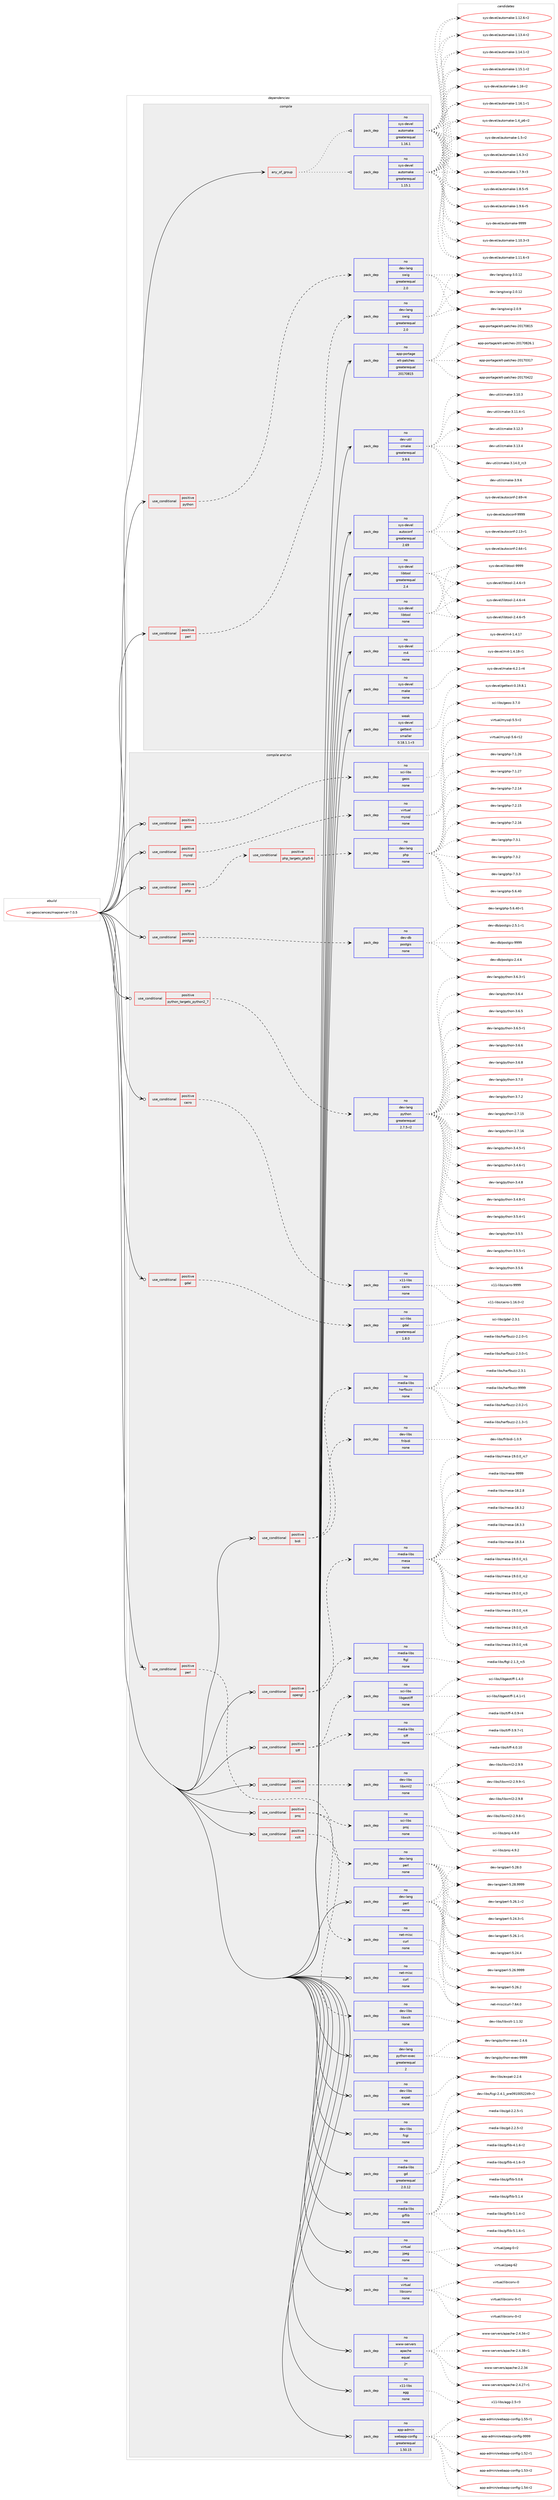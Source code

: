 digraph prolog {

# *************
# Graph options
# *************

newrank=true;
concentrate=true;
compound=true;
graph [rankdir=LR,fontname=Helvetica,fontsize=10,ranksep=1.5];#, ranksep=2.5, nodesep=0.2];
edge  [arrowhead=vee];
node  [fontname=Helvetica,fontsize=10];

# **********
# The ebuild
# **********

subgraph cluster_leftcol {
color=gray;
rank=same;
label=<<i>ebuild</i>>;
id [label="sci-geosciences/mapserver-7.0.5", color=red, width=4, href="../sci-geosciences/mapserver-7.0.5.svg"];
}

# ****************
# The dependencies
# ****************

subgraph cluster_midcol {
color=gray;
label=<<i>dependencies</i>>;
subgraph cluster_compile {
fillcolor="#eeeeee";
style=filled;
label=<<i>compile</i>>;
subgraph any26854 {
dependency1691036 [label=<<TABLE BORDER="0" CELLBORDER="1" CELLSPACING="0" CELLPADDING="4"><TR><TD CELLPADDING="10">any_of_group</TD></TR></TABLE>>, shape=none, color=red];subgraph pack1210492 {
dependency1691037 [label=<<TABLE BORDER="0" CELLBORDER="1" CELLSPACING="0" CELLPADDING="4" WIDTH="220"><TR><TD ROWSPAN="6" CELLPADDING="30">pack_dep</TD></TR><TR><TD WIDTH="110">no</TD></TR><TR><TD>sys-devel</TD></TR><TR><TD>automake</TD></TR><TR><TD>greaterequal</TD></TR><TR><TD>1.16.1</TD></TR></TABLE>>, shape=none, color=blue];
}
dependency1691036:e -> dependency1691037:w [weight=20,style="dotted",arrowhead="oinv"];
subgraph pack1210493 {
dependency1691038 [label=<<TABLE BORDER="0" CELLBORDER="1" CELLSPACING="0" CELLPADDING="4" WIDTH="220"><TR><TD ROWSPAN="6" CELLPADDING="30">pack_dep</TD></TR><TR><TD WIDTH="110">no</TD></TR><TR><TD>sys-devel</TD></TR><TR><TD>automake</TD></TR><TR><TD>greaterequal</TD></TR><TR><TD>1.15.1</TD></TR></TABLE>>, shape=none, color=blue];
}
dependency1691036:e -> dependency1691038:w [weight=20,style="dotted",arrowhead="oinv"];
}
id:e -> dependency1691036:w [weight=20,style="solid",arrowhead="vee"];
subgraph cond452838 {
dependency1691039 [label=<<TABLE BORDER="0" CELLBORDER="1" CELLSPACING="0" CELLPADDING="4"><TR><TD ROWSPAN="3" CELLPADDING="10">use_conditional</TD></TR><TR><TD>positive</TD></TR><TR><TD>perl</TD></TR></TABLE>>, shape=none, color=red];
subgraph pack1210494 {
dependency1691040 [label=<<TABLE BORDER="0" CELLBORDER="1" CELLSPACING="0" CELLPADDING="4" WIDTH="220"><TR><TD ROWSPAN="6" CELLPADDING="30">pack_dep</TD></TR><TR><TD WIDTH="110">no</TD></TR><TR><TD>dev-lang</TD></TR><TR><TD>swig</TD></TR><TR><TD>greaterequal</TD></TR><TR><TD>2.0</TD></TR></TABLE>>, shape=none, color=blue];
}
dependency1691039:e -> dependency1691040:w [weight=20,style="dashed",arrowhead="vee"];
}
id:e -> dependency1691039:w [weight=20,style="solid",arrowhead="vee"];
subgraph cond452839 {
dependency1691041 [label=<<TABLE BORDER="0" CELLBORDER="1" CELLSPACING="0" CELLPADDING="4"><TR><TD ROWSPAN="3" CELLPADDING="10">use_conditional</TD></TR><TR><TD>positive</TD></TR><TR><TD>python</TD></TR></TABLE>>, shape=none, color=red];
subgraph pack1210495 {
dependency1691042 [label=<<TABLE BORDER="0" CELLBORDER="1" CELLSPACING="0" CELLPADDING="4" WIDTH="220"><TR><TD ROWSPAN="6" CELLPADDING="30">pack_dep</TD></TR><TR><TD WIDTH="110">no</TD></TR><TR><TD>dev-lang</TD></TR><TR><TD>swig</TD></TR><TR><TD>greaterequal</TD></TR><TR><TD>2.0</TD></TR></TABLE>>, shape=none, color=blue];
}
dependency1691041:e -> dependency1691042:w [weight=20,style="dashed",arrowhead="vee"];
}
id:e -> dependency1691041:w [weight=20,style="solid",arrowhead="vee"];
subgraph pack1210496 {
dependency1691043 [label=<<TABLE BORDER="0" CELLBORDER="1" CELLSPACING="0" CELLPADDING="4" WIDTH="220"><TR><TD ROWSPAN="6" CELLPADDING="30">pack_dep</TD></TR><TR><TD WIDTH="110">no</TD></TR><TR><TD>app-portage</TD></TR><TR><TD>elt-patches</TD></TR><TR><TD>greaterequal</TD></TR><TR><TD>20170815</TD></TR></TABLE>>, shape=none, color=blue];
}
id:e -> dependency1691043:w [weight=20,style="solid",arrowhead="vee"];
subgraph pack1210497 {
dependency1691044 [label=<<TABLE BORDER="0" CELLBORDER="1" CELLSPACING="0" CELLPADDING="4" WIDTH="220"><TR><TD ROWSPAN="6" CELLPADDING="30">pack_dep</TD></TR><TR><TD WIDTH="110">no</TD></TR><TR><TD>dev-util</TD></TR><TR><TD>cmake</TD></TR><TR><TD>greaterequal</TD></TR><TR><TD>3.9.6</TD></TR></TABLE>>, shape=none, color=blue];
}
id:e -> dependency1691044:w [weight=20,style="solid",arrowhead="vee"];
subgraph pack1210498 {
dependency1691045 [label=<<TABLE BORDER="0" CELLBORDER="1" CELLSPACING="0" CELLPADDING="4" WIDTH="220"><TR><TD ROWSPAN="6" CELLPADDING="30">pack_dep</TD></TR><TR><TD WIDTH="110">no</TD></TR><TR><TD>sys-devel</TD></TR><TR><TD>autoconf</TD></TR><TR><TD>greaterequal</TD></TR><TR><TD>2.69</TD></TR></TABLE>>, shape=none, color=blue];
}
id:e -> dependency1691045:w [weight=20,style="solid",arrowhead="vee"];
subgraph pack1210499 {
dependency1691046 [label=<<TABLE BORDER="0" CELLBORDER="1" CELLSPACING="0" CELLPADDING="4" WIDTH="220"><TR><TD ROWSPAN="6" CELLPADDING="30">pack_dep</TD></TR><TR><TD WIDTH="110">no</TD></TR><TR><TD>sys-devel</TD></TR><TR><TD>libtool</TD></TR><TR><TD>greaterequal</TD></TR><TR><TD>2.4</TD></TR></TABLE>>, shape=none, color=blue];
}
id:e -> dependency1691046:w [weight=20,style="solid",arrowhead="vee"];
subgraph pack1210500 {
dependency1691047 [label=<<TABLE BORDER="0" CELLBORDER="1" CELLSPACING="0" CELLPADDING="4" WIDTH="220"><TR><TD ROWSPAN="6" CELLPADDING="30">pack_dep</TD></TR><TR><TD WIDTH="110">no</TD></TR><TR><TD>sys-devel</TD></TR><TR><TD>libtool</TD></TR><TR><TD>none</TD></TR><TR><TD></TD></TR></TABLE>>, shape=none, color=blue];
}
id:e -> dependency1691047:w [weight=20,style="solid",arrowhead="vee"];
subgraph pack1210501 {
dependency1691048 [label=<<TABLE BORDER="0" CELLBORDER="1" CELLSPACING="0" CELLPADDING="4" WIDTH="220"><TR><TD ROWSPAN="6" CELLPADDING="30">pack_dep</TD></TR><TR><TD WIDTH="110">no</TD></TR><TR><TD>sys-devel</TD></TR><TR><TD>m4</TD></TR><TR><TD>none</TD></TR><TR><TD></TD></TR></TABLE>>, shape=none, color=blue];
}
id:e -> dependency1691048:w [weight=20,style="solid",arrowhead="vee"];
subgraph pack1210502 {
dependency1691049 [label=<<TABLE BORDER="0" CELLBORDER="1" CELLSPACING="0" CELLPADDING="4" WIDTH="220"><TR><TD ROWSPAN="6" CELLPADDING="30">pack_dep</TD></TR><TR><TD WIDTH="110">no</TD></TR><TR><TD>sys-devel</TD></TR><TR><TD>make</TD></TR><TR><TD>none</TD></TR><TR><TD></TD></TR></TABLE>>, shape=none, color=blue];
}
id:e -> dependency1691049:w [weight=20,style="solid",arrowhead="vee"];
subgraph pack1210503 {
dependency1691050 [label=<<TABLE BORDER="0" CELLBORDER="1" CELLSPACING="0" CELLPADDING="4" WIDTH="220"><TR><TD ROWSPAN="6" CELLPADDING="30">pack_dep</TD></TR><TR><TD WIDTH="110">weak</TD></TR><TR><TD>sys-devel</TD></TR><TR><TD>gettext</TD></TR><TR><TD>smaller</TD></TR><TR><TD>0.18.1.1-r3</TD></TR></TABLE>>, shape=none, color=blue];
}
id:e -> dependency1691050:w [weight=20,style="solid",arrowhead="vee"];
}
subgraph cluster_compileandrun {
fillcolor="#eeeeee";
style=filled;
label=<<i>compile and run</i>>;
subgraph cond452840 {
dependency1691051 [label=<<TABLE BORDER="0" CELLBORDER="1" CELLSPACING="0" CELLPADDING="4"><TR><TD ROWSPAN="3" CELLPADDING="10">use_conditional</TD></TR><TR><TD>positive</TD></TR><TR><TD>bidi</TD></TR></TABLE>>, shape=none, color=red];
subgraph pack1210504 {
dependency1691052 [label=<<TABLE BORDER="0" CELLBORDER="1" CELLSPACING="0" CELLPADDING="4" WIDTH="220"><TR><TD ROWSPAN="6" CELLPADDING="30">pack_dep</TD></TR><TR><TD WIDTH="110">no</TD></TR><TR><TD>dev-libs</TD></TR><TR><TD>fribidi</TD></TR><TR><TD>none</TD></TR><TR><TD></TD></TR></TABLE>>, shape=none, color=blue];
}
dependency1691051:e -> dependency1691052:w [weight=20,style="dashed",arrowhead="vee"];
subgraph pack1210505 {
dependency1691053 [label=<<TABLE BORDER="0" CELLBORDER="1" CELLSPACING="0" CELLPADDING="4" WIDTH="220"><TR><TD ROWSPAN="6" CELLPADDING="30">pack_dep</TD></TR><TR><TD WIDTH="110">no</TD></TR><TR><TD>media-libs</TD></TR><TR><TD>harfbuzz</TD></TR><TR><TD>none</TD></TR><TR><TD></TD></TR></TABLE>>, shape=none, color=blue];
}
dependency1691051:e -> dependency1691053:w [weight=20,style="dashed",arrowhead="vee"];
}
id:e -> dependency1691051:w [weight=20,style="solid",arrowhead="odotvee"];
subgraph cond452841 {
dependency1691054 [label=<<TABLE BORDER="0" CELLBORDER="1" CELLSPACING="0" CELLPADDING="4"><TR><TD ROWSPAN="3" CELLPADDING="10">use_conditional</TD></TR><TR><TD>positive</TD></TR><TR><TD>cairo</TD></TR></TABLE>>, shape=none, color=red];
subgraph pack1210506 {
dependency1691055 [label=<<TABLE BORDER="0" CELLBORDER="1" CELLSPACING="0" CELLPADDING="4" WIDTH="220"><TR><TD ROWSPAN="6" CELLPADDING="30">pack_dep</TD></TR><TR><TD WIDTH="110">no</TD></TR><TR><TD>x11-libs</TD></TR><TR><TD>cairo</TD></TR><TR><TD>none</TD></TR><TR><TD></TD></TR></TABLE>>, shape=none, color=blue];
}
dependency1691054:e -> dependency1691055:w [weight=20,style="dashed",arrowhead="vee"];
}
id:e -> dependency1691054:w [weight=20,style="solid",arrowhead="odotvee"];
subgraph cond452842 {
dependency1691056 [label=<<TABLE BORDER="0" CELLBORDER="1" CELLSPACING="0" CELLPADDING="4"><TR><TD ROWSPAN="3" CELLPADDING="10">use_conditional</TD></TR><TR><TD>positive</TD></TR><TR><TD>gdal</TD></TR></TABLE>>, shape=none, color=red];
subgraph pack1210507 {
dependency1691057 [label=<<TABLE BORDER="0" CELLBORDER="1" CELLSPACING="0" CELLPADDING="4" WIDTH="220"><TR><TD ROWSPAN="6" CELLPADDING="30">pack_dep</TD></TR><TR><TD WIDTH="110">no</TD></TR><TR><TD>sci-libs</TD></TR><TR><TD>gdal</TD></TR><TR><TD>greaterequal</TD></TR><TR><TD>1.8.0</TD></TR></TABLE>>, shape=none, color=blue];
}
dependency1691056:e -> dependency1691057:w [weight=20,style="dashed",arrowhead="vee"];
}
id:e -> dependency1691056:w [weight=20,style="solid",arrowhead="odotvee"];
subgraph cond452843 {
dependency1691058 [label=<<TABLE BORDER="0" CELLBORDER="1" CELLSPACING="0" CELLPADDING="4"><TR><TD ROWSPAN="3" CELLPADDING="10">use_conditional</TD></TR><TR><TD>positive</TD></TR><TR><TD>geos</TD></TR></TABLE>>, shape=none, color=red];
subgraph pack1210508 {
dependency1691059 [label=<<TABLE BORDER="0" CELLBORDER="1" CELLSPACING="0" CELLPADDING="4" WIDTH="220"><TR><TD ROWSPAN="6" CELLPADDING="30">pack_dep</TD></TR><TR><TD WIDTH="110">no</TD></TR><TR><TD>sci-libs</TD></TR><TR><TD>geos</TD></TR><TR><TD>none</TD></TR><TR><TD></TD></TR></TABLE>>, shape=none, color=blue];
}
dependency1691058:e -> dependency1691059:w [weight=20,style="dashed",arrowhead="vee"];
}
id:e -> dependency1691058:w [weight=20,style="solid",arrowhead="odotvee"];
subgraph cond452844 {
dependency1691060 [label=<<TABLE BORDER="0" CELLBORDER="1" CELLSPACING="0" CELLPADDING="4"><TR><TD ROWSPAN="3" CELLPADDING="10">use_conditional</TD></TR><TR><TD>positive</TD></TR><TR><TD>mysql</TD></TR></TABLE>>, shape=none, color=red];
subgraph pack1210509 {
dependency1691061 [label=<<TABLE BORDER="0" CELLBORDER="1" CELLSPACING="0" CELLPADDING="4" WIDTH="220"><TR><TD ROWSPAN="6" CELLPADDING="30">pack_dep</TD></TR><TR><TD WIDTH="110">no</TD></TR><TR><TD>virtual</TD></TR><TR><TD>mysql</TD></TR><TR><TD>none</TD></TR><TR><TD></TD></TR></TABLE>>, shape=none, color=blue];
}
dependency1691060:e -> dependency1691061:w [weight=20,style="dashed",arrowhead="vee"];
}
id:e -> dependency1691060:w [weight=20,style="solid",arrowhead="odotvee"];
subgraph cond452845 {
dependency1691062 [label=<<TABLE BORDER="0" CELLBORDER="1" CELLSPACING="0" CELLPADDING="4"><TR><TD ROWSPAN="3" CELLPADDING="10">use_conditional</TD></TR><TR><TD>positive</TD></TR><TR><TD>opengl</TD></TR></TABLE>>, shape=none, color=red];
subgraph pack1210510 {
dependency1691063 [label=<<TABLE BORDER="0" CELLBORDER="1" CELLSPACING="0" CELLPADDING="4" WIDTH="220"><TR><TD ROWSPAN="6" CELLPADDING="30">pack_dep</TD></TR><TR><TD WIDTH="110">no</TD></TR><TR><TD>media-libs</TD></TR><TR><TD>ftgl</TD></TR><TR><TD>none</TD></TR><TR><TD></TD></TR></TABLE>>, shape=none, color=blue];
}
dependency1691062:e -> dependency1691063:w [weight=20,style="dashed",arrowhead="vee"];
subgraph pack1210511 {
dependency1691064 [label=<<TABLE BORDER="0" CELLBORDER="1" CELLSPACING="0" CELLPADDING="4" WIDTH="220"><TR><TD ROWSPAN="6" CELLPADDING="30">pack_dep</TD></TR><TR><TD WIDTH="110">no</TD></TR><TR><TD>media-libs</TD></TR><TR><TD>mesa</TD></TR><TR><TD>none</TD></TR><TR><TD></TD></TR></TABLE>>, shape=none, color=blue];
}
dependency1691062:e -> dependency1691064:w [weight=20,style="dashed",arrowhead="vee"];
}
id:e -> dependency1691062:w [weight=20,style="solid",arrowhead="odotvee"];
subgraph cond452846 {
dependency1691065 [label=<<TABLE BORDER="0" CELLBORDER="1" CELLSPACING="0" CELLPADDING="4"><TR><TD ROWSPAN="3" CELLPADDING="10">use_conditional</TD></TR><TR><TD>positive</TD></TR><TR><TD>perl</TD></TR></TABLE>>, shape=none, color=red];
subgraph pack1210512 {
dependency1691066 [label=<<TABLE BORDER="0" CELLBORDER="1" CELLSPACING="0" CELLPADDING="4" WIDTH="220"><TR><TD ROWSPAN="6" CELLPADDING="30">pack_dep</TD></TR><TR><TD WIDTH="110">no</TD></TR><TR><TD>dev-lang</TD></TR><TR><TD>perl</TD></TR><TR><TD>none</TD></TR><TR><TD></TD></TR></TABLE>>, shape=none, color=blue];
}
dependency1691065:e -> dependency1691066:w [weight=20,style="dashed",arrowhead="vee"];
}
id:e -> dependency1691065:w [weight=20,style="solid",arrowhead="odotvee"];
subgraph cond452847 {
dependency1691067 [label=<<TABLE BORDER="0" CELLBORDER="1" CELLSPACING="0" CELLPADDING="4"><TR><TD ROWSPAN="3" CELLPADDING="10">use_conditional</TD></TR><TR><TD>positive</TD></TR><TR><TD>php</TD></TR></TABLE>>, shape=none, color=red];
subgraph cond452848 {
dependency1691068 [label=<<TABLE BORDER="0" CELLBORDER="1" CELLSPACING="0" CELLPADDING="4"><TR><TD ROWSPAN="3" CELLPADDING="10">use_conditional</TD></TR><TR><TD>positive</TD></TR><TR><TD>php_targets_php5-6</TD></TR></TABLE>>, shape=none, color=red];
subgraph pack1210513 {
dependency1691069 [label=<<TABLE BORDER="0" CELLBORDER="1" CELLSPACING="0" CELLPADDING="4" WIDTH="220"><TR><TD ROWSPAN="6" CELLPADDING="30">pack_dep</TD></TR><TR><TD WIDTH="110">no</TD></TR><TR><TD>dev-lang</TD></TR><TR><TD>php</TD></TR><TR><TD>none</TD></TR><TR><TD></TD></TR></TABLE>>, shape=none, color=blue];
}
dependency1691068:e -> dependency1691069:w [weight=20,style="dashed",arrowhead="vee"];
}
dependency1691067:e -> dependency1691068:w [weight=20,style="dashed",arrowhead="vee"];
}
id:e -> dependency1691067:w [weight=20,style="solid",arrowhead="odotvee"];
subgraph cond452849 {
dependency1691070 [label=<<TABLE BORDER="0" CELLBORDER="1" CELLSPACING="0" CELLPADDING="4"><TR><TD ROWSPAN="3" CELLPADDING="10">use_conditional</TD></TR><TR><TD>positive</TD></TR><TR><TD>postgis</TD></TR></TABLE>>, shape=none, color=red];
subgraph pack1210514 {
dependency1691071 [label=<<TABLE BORDER="0" CELLBORDER="1" CELLSPACING="0" CELLPADDING="4" WIDTH="220"><TR><TD ROWSPAN="6" CELLPADDING="30">pack_dep</TD></TR><TR><TD WIDTH="110">no</TD></TR><TR><TD>dev-db</TD></TR><TR><TD>postgis</TD></TR><TR><TD>none</TD></TR><TR><TD></TD></TR></TABLE>>, shape=none, color=blue];
}
dependency1691070:e -> dependency1691071:w [weight=20,style="dashed",arrowhead="vee"];
}
id:e -> dependency1691070:w [weight=20,style="solid",arrowhead="odotvee"];
subgraph cond452850 {
dependency1691072 [label=<<TABLE BORDER="0" CELLBORDER="1" CELLSPACING="0" CELLPADDING="4"><TR><TD ROWSPAN="3" CELLPADDING="10">use_conditional</TD></TR><TR><TD>positive</TD></TR><TR><TD>proj</TD></TR></TABLE>>, shape=none, color=red];
subgraph pack1210515 {
dependency1691073 [label=<<TABLE BORDER="0" CELLBORDER="1" CELLSPACING="0" CELLPADDING="4" WIDTH="220"><TR><TD ROWSPAN="6" CELLPADDING="30">pack_dep</TD></TR><TR><TD WIDTH="110">no</TD></TR><TR><TD>sci-libs</TD></TR><TR><TD>proj</TD></TR><TR><TD>none</TD></TR><TR><TD></TD></TR></TABLE>>, shape=none, color=blue];
}
dependency1691072:e -> dependency1691073:w [weight=20,style="dashed",arrowhead="vee"];
subgraph pack1210516 {
dependency1691074 [label=<<TABLE BORDER="0" CELLBORDER="1" CELLSPACING="0" CELLPADDING="4" WIDTH="220"><TR><TD ROWSPAN="6" CELLPADDING="30">pack_dep</TD></TR><TR><TD WIDTH="110">no</TD></TR><TR><TD>net-misc</TD></TR><TR><TD>curl</TD></TR><TR><TD>none</TD></TR><TR><TD></TD></TR></TABLE>>, shape=none, color=blue];
}
dependency1691072:e -> dependency1691074:w [weight=20,style="dashed",arrowhead="vee"];
}
id:e -> dependency1691072:w [weight=20,style="solid",arrowhead="odotvee"];
subgraph cond452851 {
dependency1691075 [label=<<TABLE BORDER="0" CELLBORDER="1" CELLSPACING="0" CELLPADDING="4"><TR><TD ROWSPAN="3" CELLPADDING="10">use_conditional</TD></TR><TR><TD>positive</TD></TR><TR><TD>python_targets_python2_7</TD></TR></TABLE>>, shape=none, color=red];
subgraph pack1210517 {
dependency1691076 [label=<<TABLE BORDER="0" CELLBORDER="1" CELLSPACING="0" CELLPADDING="4" WIDTH="220"><TR><TD ROWSPAN="6" CELLPADDING="30">pack_dep</TD></TR><TR><TD WIDTH="110">no</TD></TR><TR><TD>dev-lang</TD></TR><TR><TD>python</TD></TR><TR><TD>greaterequal</TD></TR><TR><TD>2.7.5-r2</TD></TR></TABLE>>, shape=none, color=blue];
}
dependency1691075:e -> dependency1691076:w [weight=20,style="dashed",arrowhead="vee"];
}
id:e -> dependency1691075:w [weight=20,style="solid",arrowhead="odotvee"];
subgraph cond452852 {
dependency1691077 [label=<<TABLE BORDER="0" CELLBORDER="1" CELLSPACING="0" CELLPADDING="4"><TR><TD ROWSPAN="3" CELLPADDING="10">use_conditional</TD></TR><TR><TD>positive</TD></TR><TR><TD>tiff</TD></TR></TABLE>>, shape=none, color=red];
subgraph pack1210518 {
dependency1691078 [label=<<TABLE BORDER="0" CELLBORDER="1" CELLSPACING="0" CELLPADDING="4" WIDTH="220"><TR><TD ROWSPAN="6" CELLPADDING="30">pack_dep</TD></TR><TR><TD WIDTH="110">no</TD></TR><TR><TD>media-libs</TD></TR><TR><TD>tiff</TD></TR><TR><TD>none</TD></TR><TR><TD></TD></TR></TABLE>>, shape=none, color=blue];
}
dependency1691077:e -> dependency1691078:w [weight=20,style="dashed",arrowhead="vee"];
subgraph pack1210519 {
dependency1691079 [label=<<TABLE BORDER="0" CELLBORDER="1" CELLSPACING="0" CELLPADDING="4" WIDTH="220"><TR><TD ROWSPAN="6" CELLPADDING="30">pack_dep</TD></TR><TR><TD WIDTH="110">no</TD></TR><TR><TD>sci-libs</TD></TR><TR><TD>libgeotiff</TD></TR><TR><TD>none</TD></TR><TR><TD></TD></TR></TABLE>>, shape=none, color=blue];
}
dependency1691077:e -> dependency1691079:w [weight=20,style="dashed",arrowhead="vee"];
}
id:e -> dependency1691077:w [weight=20,style="solid",arrowhead="odotvee"];
subgraph cond452853 {
dependency1691080 [label=<<TABLE BORDER="0" CELLBORDER="1" CELLSPACING="0" CELLPADDING="4"><TR><TD ROWSPAN="3" CELLPADDING="10">use_conditional</TD></TR><TR><TD>positive</TD></TR><TR><TD>xml</TD></TR></TABLE>>, shape=none, color=red];
subgraph pack1210520 {
dependency1691081 [label=<<TABLE BORDER="0" CELLBORDER="1" CELLSPACING="0" CELLPADDING="4" WIDTH="220"><TR><TD ROWSPAN="6" CELLPADDING="30">pack_dep</TD></TR><TR><TD WIDTH="110">no</TD></TR><TR><TD>dev-libs</TD></TR><TR><TD>libxml2</TD></TR><TR><TD>none</TD></TR><TR><TD></TD></TR></TABLE>>, shape=none, color=blue];
}
dependency1691080:e -> dependency1691081:w [weight=20,style="dashed",arrowhead="vee"];
}
id:e -> dependency1691080:w [weight=20,style="solid",arrowhead="odotvee"];
subgraph cond452854 {
dependency1691082 [label=<<TABLE BORDER="0" CELLBORDER="1" CELLSPACING="0" CELLPADDING="4"><TR><TD ROWSPAN="3" CELLPADDING="10">use_conditional</TD></TR><TR><TD>positive</TD></TR><TR><TD>xslt</TD></TR></TABLE>>, shape=none, color=red];
subgraph pack1210521 {
dependency1691083 [label=<<TABLE BORDER="0" CELLBORDER="1" CELLSPACING="0" CELLPADDING="4" WIDTH="220"><TR><TD ROWSPAN="6" CELLPADDING="30">pack_dep</TD></TR><TR><TD WIDTH="110">no</TD></TR><TR><TD>dev-libs</TD></TR><TR><TD>libxslt</TD></TR><TR><TD>none</TD></TR><TR><TD></TD></TR></TABLE>>, shape=none, color=blue];
}
dependency1691082:e -> dependency1691083:w [weight=20,style="dashed",arrowhead="vee"];
}
id:e -> dependency1691082:w [weight=20,style="solid",arrowhead="odotvee"];
subgraph pack1210522 {
dependency1691084 [label=<<TABLE BORDER="0" CELLBORDER="1" CELLSPACING="0" CELLPADDING="4" WIDTH="220"><TR><TD ROWSPAN="6" CELLPADDING="30">pack_dep</TD></TR><TR><TD WIDTH="110">no</TD></TR><TR><TD>app-admin</TD></TR><TR><TD>webapp-config</TD></TR><TR><TD>greaterequal</TD></TR><TR><TD>1.50.15</TD></TR></TABLE>>, shape=none, color=blue];
}
id:e -> dependency1691084:w [weight=20,style="solid",arrowhead="odotvee"];
subgraph pack1210523 {
dependency1691085 [label=<<TABLE BORDER="0" CELLBORDER="1" CELLSPACING="0" CELLPADDING="4" WIDTH="220"><TR><TD ROWSPAN="6" CELLPADDING="30">pack_dep</TD></TR><TR><TD WIDTH="110">no</TD></TR><TR><TD>dev-lang</TD></TR><TR><TD>perl</TD></TR><TR><TD>none</TD></TR><TR><TD></TD></TR></TABLE>>, shape=none, color=blue];
}
id:e -> dependency1691085:w [weight=20,style="solid",arrowhead="odotvee"];
subgraph pack1210524 {
dependency1691086 [label=<<TABLE BORDER="0" CELLBORDER="1" CELLSPACING="0" CELLPADDING="4" WIDTH="220"><TR><TD ROWSPAN="6" CELLPADDING="30">pack_dep</TD></TR><TR><TD WIDTH="110">no</TD></TR><TR><TD>dev-lang</TD></TR><TR><TD>python-exec</TD></TR><TR><TD>greaterequal</TD></TR><TR><TD>2</TD></TR></TABLE>>, shape=none, color=blue];
}
id:e -> dependency1691086:w [weight=20,style="solid",arrowhead="odotvee"];
subgraph pack1210525 {
dependency1691087 [label=<<TABLE BORDER="0" CELLBORDER="1" CELLSPACING="0" CELLPADDING="4" WIDTH="220"><TR><TD ROWSPAN="6" CELLPADDING="30">pack_dep</TD></TR><TR><TD WIDTH="110">no</TD></TR><TR><TD>dev-libs</TD></TR><TR><TD>expat</TD></TR><TR><TD>none</TD></TR><TR><TD></TD></TR></TABLE>>, shape=none, color=blue];
}
id:e -> dependency1691087:w [weight=20,style="solid",arrowhead="odotvee"];
subgraph pack1210526 {
dependency1691088 [label=<<TABLE BORDER="0" CELLBORDER="1" CELLSPACING="0" CELLPADDING="4" WIDTH="220"><TR><TD ROWSPAN="6" CELLPADDING="30">pack_dep</TD></TR><TR><TD WIDTH="110">no</TD></TR><TR><TD>dev-libs</TD></TR><TR><TD>fcgi</TD></TR><TR><TD>none</TD></TR><TR><TD></TD></TR></TABLE>>, shape=none, color=blue];
}
id:e -> dependency1691088:w [weight=20,style="solid",arrowhead="odotvee"];
subgraph pack1210527 {
dependency1691089 [label=<<TABLE BORDER="0" CELLBORDER="1" CELLSPACING="0" CELLPADDING="4" WIDTH="220"><TR><TD ROWSPAN="6" CELLPADDING="30">pack_dep</TD></TR><TR><TD WIDTH="110">no</TD></TR><TR><TD>media-libs</TD></TR><TR><TD>gd</TD></TR><TR><TD>greaterequal</TD></TR><TR><TD>2.0.12</TD></TR></TABLE>>, shape=none, color=blue];
}
id:e -> dependency1691089:w [weight=20,style="solid",arrowhead="odotvee"];
subgraph pack1210528 {
dependency1691090 [label=<<TABLE BORDER="0" CELLBORDER="1" CELLSPACING="0" CELLPADDING="4" WIDTH="220"><TR><TD ROWSPAN="6" CELLPADDING="30">pack_dep</TD></TR><TR><TD WIDTH="110">no</TD></TR><TR><TD>media-libs</TD></TR><TR><TD>giflib</TD></TR><TR><TD>none</TD></TR><TR><TD></TD></TR></TABLE>>, shape=none, color=blue];
}
id:e -> dependency1691090:w [weight=20,style="solid",arrowhead="odotvee"];
subgraph pack1210529 {
dependency1691091 [label=<<TABLE BORDER="0" CELLBORDER="1" CELLSPACING="0" CELLPADDING="4" WIDTH="220"><TR><TD ROWSPAN="6" CELLPADDING="30">pack_dep</TD></TR><TR><TD WIDTH="110">no</TD></TR><TR><TD>net-misc</TD></TR><TR><TD>curl</TD></TR><TR><TD>none</TD></TR><TR><TD></TD></TR></TABLE>>, shape=none, color=blue];
}
id:e -> dependency1691091:w [weight=20,style="solid",arrowhead="odotvee"];
subgraph pack1210530 {
dependency1691092 [label=<<TABLE BORDER="0" CELLBORDER="1" CELLSPACING="0" CELLPADDING="4" WIDTH="220"><TR><TD ROWSPAN="6" CELLPADDING="30">pack_dep</TD></TR><TR><TD WIDTH="110">no</TD></TR><TR><TD>virtual</TD></TR><TR><TD>jpeg</TD></TR><TR><TD>none</TD></TR><TR><TD></TD></TR></TABLE>>, shape=none, color=blue];
}
id:e -> dependency1691092:w [weight=20,style="solid",arrowhead="odotvee"];
subgraph pack1210531 {
dependency1691093 [label=<<TABLE BORDER="0" CELLBORDER="1" CELLSPACING="0" CELLPADDING="4" WIDTH="220"><TR><TD ROWSPAN="6" CELLPADDING="30">pack_dep</TD></TR><TR><TD WIDTH="110">no</TD></TR><TR><TD>virtual</TD></TR><TR><TD>libiconv</TD></TR><TR><TD>none</TD></TR><TR><TD></TD></TR></TABLE>>, shape=none, color=blue];
}
id:e -> dependency1691093:w [weight=20,style="solid",arrowhead="odotvee"];
subgraph pack1210532 {
dependency1691094 [label=<<TABLE BORDER="0" CELLBORDER="1" CELLSPACING="0" CELLPADDING="4" WIDTH="220"><TR><TD ROWSPAN="6" CELLPADDING="30">pack_dep</TD></TR><TR><TD WIDTH="110">no</TD></TR><TR><TD>www-servers</TD></TR><TR><TD>apache</TD></TR><TR><TD>equal</TD></TR><TR><TD>2*</TD></TR></TABLE>>, shape=none, color=blue];
}
id:e -> dependency1691094:w [weight=20,style="solid",arrowhead="odotvee"];
subgraph pack1210533 {
dependency1691095 [label=<<TABLE BORDER="0" CELLBORDER="1" CELLSPACING="0" CELLPADDING="4" WIDTH="220"><TR><TD ROWSPAN="6" CELLPADDING="30">pack_dep</TD></TR><TR><TD WIDTH="110">no</TD></TR><TR><TD>x11-libs</TD></TR><TR><TD>agg</TD></TR><TR><TD>none</TD></TR><TR><TD></TD></TR></TABLE>>, shape=none, color=blue];
}
id:e -> dependency1691095:w [weight=20,style="solid",arrowhead="odotvee"];
}
subgraph cluster_run {
fillcolor="#eeeeee";
style=filled;
label=<<i>run</i>>;
}
}

# **************
# The candidates
# **************

subgraph cluster_choices {
rank=same;
color=gray;
label=<<i>candidates</i>>;

subgraph choice1210492 {
color=black;
nodesep=1;
choice11512111545100101118101108479711711611110997107101454946494846514511451 [label="sys-devel/automake-1.10.3-r3", color=red, width=4,href="../sys-devel/automake-1.10.3-r3.svg"];
choice11512111545100101118101108479711711611110997107101454946494946544511451 [label="sys-devel/automake-1.11.6-r3", color=red, width=4,href="../sys-devel/automake-1.11.6-r3.svg"];
choice11512111545100101118101108479711711611110997107101454946495046544511450 [label="sys-devel/automake-1.12.6-r2", color=red, width=4,href="../sys-devel/automake-1.12.6-r2.svg"];
choice11512111545100101118101108479711711611110997107101454946495146524511450 [label="sys-devel/automake-1.13.4-r2", color=red, width=4,href="../sys-devel/automake-1.13.4-r2.svg"];
choice11512111545100101118101108479711711611110997107101454946495246494511450 [label="sys-devel/automake-1.14.1-r2", color=red, width=4,href="../sys-devel/automake-1.14.1-r2.svg"];
choice11512111545100101118101108479711711611110997107101454946495346494511450 [label="sys-devel/automake-1.15.1-r2", color=red, width=4,href="../sys-devel/automake-1.15.1-r2.svg"];
choice1151211154510010111810110847971171161111099710710145494649544511450 [label="sys-devel/automake-1.16-r2", color=red, width=4,href="../sys-devel/automake-1.16-r2.svg"];
choice11512111545100101118101108479711711611110997107101454946495446494511449 [label="sys-devel/automake-1.16.1-r1", color=red, width=4,href="../sys-devel/automake-1.16.1-r1.svg"];
choice115121115451001011181011084797117116111109971071014549465295112544511450 [label="sys-devel/automake-1.4_p6-r2", color=red, width=4,href="../sys-devel/automake-1.4_p6-r2.svg"];
choice11512111545100101118101108479711711611110997107101454946534511450 [label="sys-devel/automake-1.5-r2", color=red, width=4,href="../sys-devel/automake-1.5-r2.svg"];
choice115121115451001011181011084797117116111109971071014549465446514511450 [label="sys-devel/automake-1.6.3-r2", color=red, width=4,href="../sys-devel/automake-1.6.3-r2.svg"];
choice115121115451001011181011084797117116111109971071014549465546574511451 [label="sys-devel/automake-1.7.9-r3", color=red, width=4,href="../sys-devel/automake-1.7.9-r3.svg"];
choice115121115451001011181011084797117116111109971071014549465646534511453 [label="sys-devel/automake-1.8.5-r5", color=red, width=4,href="../sys-devel/automake-1.8.5-r5.svg"];
choice115121115451001011181011084797117116111109971071014549465746544511453 [label="sys-devel/automake-1.9.6-r5", color=red, width=4,href="../sys-devel/automake-1.9.6-r5.svg"];
choice115121115451001011181011084797117116111109971071014557575757 [label="sys-devel/automake-9999", color=red, width=4,href="../sys-devel/automake-9999.svg"];
dependency1691037:e -> choice11512111545100101118101108479711711611110997107101454946494846514511451:w [style=dotted,weight="100"];
dependency1691037:e -> choice11512111545100101118101108479711711611110997107101454946494946544511451:w [style=dotted,weight="100"];
dependency1691037:e -> choice11512111545100101118101108479711711611110997107101454946495046544511450:w [style=dotted,weight="100"];
dependency1691037:e -> choice11512111545100101118101108479711711611110997107101454946495146524511450:w [style=dotted,weight="100"];
dependency1691037:e -> choice11512111545100101118101108479711711611110997107101454946495246494511450:w [style=dotted,weight="100"];
dependency1691037:e -> choice11512111545100101118101108479711711611110997107101454946495346494511450:w [style=dotted,weight="100"];
dependency1691037:e -> choice1151211154510010111810110847971171161111099710710145494649544511450:w [style=dotted,weight="100"];
dependency1691037:e -> choice11512111545100101118101108479711711611110997107101454946495446494511449:w [style=dotted,weight="100"];
dependency1691037:e -> choice115121115451001011181011084797117116111109971071014549465295112544511450:w [style=dotted,weight="100"];
dependency1691037:e -> choice11512111545100101118101108479711711611110997107101454946534511450:w [style=dotted,weight="100"];
dependency1691037:e -> choice115121115451001011181011084797117116111109971071014549465446514511450:w [style=dotted,weight="100"];
dependency1691037:e -> choice115121115451001011181011084797117116111109971071014549465546574511451:w [style=dotted,weight="100"];
dependency1691037:e -> choice115121115451001011181011084797117116111109971071014549465646534511453:w [style=dotted,weight="100"];
dependency1691037:e -> choice115121115451001011181011084797117116111109971071014549465746544511453:w [style=dotted,weight="100"];
dependency1691037:e -> choice115121115451001011181011084797117116111109971071014557575757:w [style=dotted,weight="100"];
}
subgraph choice1210493 {
color=black;
nodesep=1;
choice11512111545100101118101108479711711611110997107101454946494846514511451 [label="sys-devel/automake-1.10.3-r3", color=red, width=4,href="../sys-devel/automake-1.10.3-r3.svg"];
choice11512111545100101118101108479711711611110997107101454946494946544511451 [label="sys-devel/automake-1.11.6-r3", color=red, width=4,href="../sys-devel/automake-1.11.6-r3.svg"];
choice11512111545100101118101108479711711611110997107101454946495046544511450 [label="sys-devel/automake-1.12.6-r2", color=red, width=4,href="../sys-devel/automake-1.12.6-r2.svg"];
choice11512111545100101118101108479711711611110997107101454946495146524511450 [label="sys-devel/automake-1.13.4-r2", color=red, width=4,href="../sys-devel/automake-1.13.4-r2.svg"];
choice11512111545100101118101108479711711611110997107101454946495246494511450 [label="sys-devel/automake-1.14.1-r2", color=red, width=4,href="../sys-devel/automake-1.14.1-r2.svg"];
choice11512111545100101118101108479711711611110997107101454946495346494511450 [label="sys-devel/automake-1.15.1-r2", color=red, width=4,href="../sys-devel/automake-1.15.1-r2.svg"];
choice1151211154510010111810110847971171161111099710710145494649544511450 [label="sys-devel/automake-1.16-r2", color=red, width=4,href="../sys-devel/automake-1.16-r2.svg"];
choice11512111545100101118101108479711711611110997107101454946495446494511449 [label="sys-devel/automake-1.16.1-r1", color=red, width=4,href="../sys-devel/automake-1.16.1-r1.svg"];
choice115121115451001011181011084797117116111109971071014549465295112544511450 [label="sys-devel/automake-1.4_p6-r2", color=red, width=4,href="../sys-devel/automake-1.4_p6-r2.svg"];
choice11512111545100101118101108479711711611110997107101454946534511450 [label="sys-devel/automake-1.5-r2", color=red, width=4,href="../sys-devel/automake-1.5-r2.svg"];
choice115121115451001011181011084797117116111109971071014549465446514511450 [label="sys-devel/automake-1.6.3-r2", color=red, width=4,href="../sys-devel/automake-1.6.3-r2.svg"];
choice115121115451001011181011084797117116111109971071014549465546574511451 [label="sys-devel/automake-1.7.9-r3", color=red, width=4,href="../sys-devel/automake-1.7.9-r3.svg"];
choice115121115451001011181011084797117116111109971071014549465646534511453 [label="sys-devel/automake-1.8.5-r5", color=red, width=4,href="../sys-devel/automake-1.8.5-r5.svg"];
choice115121115451001011181011084797117116111109971071014549465746544511453 [label="sys-devel/automake-1.9.6-r5", color=red, width=4,href="../sys-devel/automake-1.9.6-r5.svg"];
choice115121115451001011181011084797117116111109971071014557575757 [label="sys-devel/automake-9999", color=red, width=4,href="../sys-devel/automake-9999.svg"];
dependency1691038:e -> choice11512111545100101118101108479711711611110997107101454946494846514511451:w [style=dotted,weight="100"];
dependency1691038:e -> choice11512111545100101118101108479711711611110997107101454946494946544511451:w [style=dotted,weight="100"];
dependency1691038:e -> choice11512111545100101118101108479711711611110997107101454946495046544511450:w [style=dotted,weight="100"];
dependency1691038:e -> choice11512111545100101118101108479711711611110997107101454946495146524511450:w [style=dotted,weight="100"];
dependency1691038:e -> choice11512111545100101118101108479711711611110997107101454946495246494511450:w [style=dotted,weight="100"];
dependency1691038:e -> choice11512111545100101118101108479711711611110997107101454946495346494511450:w [style=dotted,weight="100"];
dependency1691038:e -> choice1151211154510010111810110847971171161111099710710145494649544511450:w [style=dotted,weight="100"];
dependency1691038:e -> choice11512111545100101118101108479711711611110997107101454946495446494511449:w [style=dotted,weight="100"];
dependency1691038:e -> choice115121115451001011181011084797117116111109971071014549465295112544511450:w [style=dotted,weight="100"];
dependency1691038:e -> choice11512111545100101118101108479711711611110997107101454946534511450:w [style=dotted,weight="100"];
dependency1691038:e -> choice115121115451001011181011084797117116111109971071014549465446514511450:w [style=dotted,weight="100"];
dependency1691038:e -> choice115121115451001011181011084797117116111109971071014549465546574511451:w [style=dotted,weight="100"];
dependency1691038:e -> choice115121115451001011181011084797117116111109971071014549465646534511453:w [style=dotted,weight="100"];
dependency1691038:e -> choice115121115451001011181011084797117116111109971071014549465746544511453:w [style=dotted,weight="100"];
dependency1691038:e -> choice115121115451001011181011084797117116111109971071014557575757:w [style=dotted,weight="100"];
}
subgraph choice1210494 {
color=black;
nodesep=1;
choice10010111845108971101034711511910510345504648464950 [label="dev-lang/swig-2.0.12", color=red, width=4,href="../dev-lang/swig-2.0.12.svg"];
choice100101118451089711010347115119105103455046484657 [label="dev-lang/swig-2.0.9", color=red, width=4,href="../dev-lang/swig-2.0.9.svg"];
choice10010111845108971101034711511910510345514648464950 [label="dev-lang/swig-3.0.12", color=red, width=4,href="../dev-lang/swig-3.0.12.svg"];
dependency1691040:e -> choice10010111845108971101034711511910510345504648464950:w [style=dotted,weight="100"];
dependency1691040:e -> choice100101118451089711010347115119105103455046484657:w [style=dotted,weight="100"];
dependency1691040:e -> choice10010111845108971101034711511910510345514648464950:w [style=dotted,weight="100"];
}
subgraph choice1210495 {
color=black;
nodesep=1;
choice10010111845108971101034711511910510345504648464950 [label="dev-lang/swig-2.0.12", color=red, width=4,href="../dev-lang/swig-2.0.12.svg"];
choice100101118451089711010347115119105103455046484657 [label="dev-lang/swig-2.0.9", color=red, width=4,href="../dev-lang/swig-2.0.9.svg"];
choice10010111845108971101034711511910510345514648464950 [label="dev-lang/swig-3.0.12", color=red, width=4,href="../dev-lang/swig-3.0.12.svg"];
dependency1691042:e -> choice10010111845108971101034711511910510345504648464950:w [style=dotted,weight="100"];
dependency1691042:e -> choice100101118451089711010347115119105103455046484657:w [style=dotted,weight="100"];
dependency1691042:e -> choice10010111845108971101034711511910510345514648464950:w [style=dotted,weight="100"];
}
subgraph choice1210496 {
color=black;
nodesep=1;
choice97112112451121111141169710310147101108116451129711699104101115455048495548514955 [label="app-portage/elt-patches-20170317", color=red, width=4,href="../app-portage/elt-patches-20170317.svg"];
choice97112112451121111141169710310147101108116451129711699104101115455048495548525050 [label="app-portage/elt-patches-20170422", color=red, width=4,href="../app-portage/elt-patches-20170422.svg"];
choice97112112451121111141169710310147101108116451129711699104101115455048495548564953 [label="app-portage/elt-patches-20170815", color=red, width=4,href="../app-portage/elt-patches-20170815.svg"];
choice971121124511211111411697103101471011081164511297116991041011154550484955485650544649 [label="app-portage/elt-patches-20170826.1", color=red, width=4,href="../app-portage/elt-patches-20170826.1.svg"];
dependency1691043:e -> choice97112112451121111141169710310147101108116451129711699104101115455048495548514955:w [style=dotted,weight="100"];
dependency1691043:e -> choice97112112451121111141169710310147101108116451129711699104101115455048495548525050:w [style=dotted,weight="100"];
dependency1691043:e -> choice97112112451121111141169710310147101108116451129711699104101115455048495548564953:w [style=dotted,weight="100"];
dependency1691043:e -> choice971121124511211111411697103101471011081164511297116991041011154550484955485650544649:w [style=dotted,weight="100"];
}
subgraph choice1210497 {
color=black;
nodesep=1;
choice1001011184511711610510847991099710710145514649484651 [label="dev-util/cmake-3.10.3", color=red, width=4,href="../dev-util/cmake-3.10.3.svg"];
choice10010111845117116105108479910997107101455146494946524511449 [label="dev-util/cmake-3.11.4-r1", color=red, width=4,href="../dev-util/cmake-3.11.4-r1.svg"];
choice1001011184511711610510847991099710710145514649504651 [label="dev-util/cmake-3.12.3", color=red, width=4,href="../dev-util/cmake-3.12.3.svg"];
choice1001011184511711610510847991099710710145514649514652 [label="dev-util/cmake-3.13.4", color=red, width=4,href="../dev-util/cmake-3.13.4.svg"];
choice1001011184511711610510847991099710710145514649524648951149951 [label="dev-util/cmake-3.14.0_rc3", color=red, width=4,href="../dev-util/cmake-3.14.0_rc3.svg"];
choice10010111845117116105108479910997107101455146574654 [label="dev-util/cmake-3.9.6", color=red, width=4,href="../dev-util/cmake-3.9.6.svg"];
dependency1691044:e -> choice1001011184511711610510847991099710710145514649484651:w [style=dotted,weight="100"];
dependency1691044:e -> choice10010111845117116105108479910997107101455146494946524511449:w [style=dotted,weight="100"];
dependency1691044:e -> choice1001011184511711610510847991099710710145514649504651:w [style=dotted,weight="100"];
dependency1691044:e -> choice1001011184511711610510847991099710710145514649514652:w [style=dotted,weight="100"];
dependency1691044:e -> choice1001011184511711610510847991099710710145514649524648951149951:w [style=dotted,weight="100"];
dependency1691044:e -> choice10010111845117116105108479910997107101455146574654:w [style=dotted,weight="100"];
}
subgraph choice1210498 {
color=black;
nodesep=1;
choice1151211154510010111810110847971171161119911111010245504649514511449 [label="sys-devel/autoconf-2.13-r1", color=red, width=4,href="../sys-devel/autoconf-2.13-r1.svg"];
choice1151211154510010111810110847971171161119911111010245504654524511449 [label="sys-devel/autoconf-2.64-r1", color=red, width=4,href="../sys-devel/autoconf-2.64-r1.svg"];
choice1151211154510010111810110847971171161119911111010245504654574511452 [label="sys-devel/autoconf-2.69-r4", color=red, width=4,href="../sys-devel/autoconf-2.69-r4.svg"];
choice115121115451001011181011084797117116111991111101024557575757 [label="sys-devel/autoconf-9999", color=red, width=4,href="../sys-devel/autoconf-9999.svg"];
dependency1691045:e -> choice1151211154510010111810110847971171161119911111010245504649514511449:w [style=dotted,weight="100"];
dependency1691045:e -> choice1151211154510010111810110847971171161119911111010245504654524511449:w [style=dotted,weight="100"];
dependency1691045:e -> choice1151211154510010111810110847971171161119911111010245504654574511452:w [style=dotted,weight="100"];
dependency1691045:e -> choice115121115451001011181011084797117116111991111101024557575757:w [style=dotted,weight="100"];
}
subgraph choice1210499 {
color=black;
nodesep=1;
choice1151211154510010111810110847108105981161111111084550465246544511451 [label="sys-devel/libtool-2.4.6-r3", color=red, width=4,href="../sys-devel/libtool-2.4.6-r3.svg"];
choice1151211154510010111810110847108105981161111111084550465246544511452 [label="sys-devel/libtool-2.4.6-r4", color=red, width=4,href="../sys-devel/libtool-2.4.6-r4.svg"];
choice1151211154510010111810110847108105981161111111084550465246544511453 [label="sys-devel/libtool-2.4.6-r5", color=red, width=4,href="../sys-devel/libtool-2.4.6-r5.svg"];
choice1151211154510010111810110847108105981161111111084557575757 [label="sys-devel/libtool-9999", color=red, width=4,href="../sys-devel/libtool-9999.svg"];
dependency1691046:e -> choice1151211154510010111810110847108105981161111111084550465246544511451:w [style=dotted,weight="100"];
dependency1691046:e -> choice1151211154510010111810110847108105981161111111084550465246544511452:w [style=dotted,weight="100"];
dependency1691046:e -> choice1151211154510010111810110847108105981161111111084550465246544511453:w [style=dotted,weight="100"];
dependency1691046:e -> choice1151211154510010111810110847108105981161111111084557575757:w [style=dotted,weight="100"];
}
subgraph choice1210500 {
color=black;
nodesep=1;
choice1151211154510010111810110847108105981161111111084550465246544511451 [label="sys-devel/libtool-2.4.6-r3", color=red, width=4,href="../sys-devel/libtool-2.4.6-r3.svg"];
choice1151211154510010111810110847108105981161111111084550465246544511452 [label="sys-devel/libtool-2.4.6-r4", color=red, width=4,href="../sys-devel/libtool-2.4.6-r4.svg"];
choice1151211154510010111810110847108105981161111111084550465246544511453 [label="sys-devel/libtool-2.4.6-r5", color=red, width=4,href="../sys-devel/libtool-2.4.6-r5.svg"];
choice1151211154510010111810110847108105981161111111084557575757 [label="sys-devel/libtool-9999", color=red, width=4,href="../sys-devel/libtool-9999.svg"];
dependency1691047:e -> choice1151211154510010111810110847108105981161111111084550465246544511451:w [style=dotted,weight="100"];
dependency1691047:e -> choice1151211154510010111810110847108105981161111111084550465246544511452:w [style=dotted,weight="100"];
dependency1691047:e -> choice1151211154510010111810110847108105981161111111084550465246544511453:w [style=dotted,weight="100"];
dependency1691047:e -> choice1151211154510010111810110847108105981161111111084557575757:w [style=dotted,weight="100"];
}
subgraph choice1210501 {
color=black;
nodesep=1;
choice11512111545100101118101108471095245494652464955 [label="sys-devel/m4-1.4.17", color=red, width=4,href="../sys-devel/m4-1.4.17.svg"];
choice115121115451001011181011084710952454946524649564511449 [label="sys-devel/m4-1.4.18-r1", color=red, width=4,href="../sys-devel/m4-1.4.18-r1.svg"];
dependency1691048:e -> choice11512111545100101118101108471095245494652464955:w [style=dotted,weight="100"];
dependency1691048:e -> choice115121115451001011181011084710952454946524649564511449:w [style=dotted,weight="100"];
}
subgraph choice1210502 {
color=black;
nodesep=1;
choice1151211154510010111810110847109971071014552465046494511452 [label="sys-devel/make-4.2.1-r4", color=red, width=4,href="../sys-devel/make-4.2.1-r4.svg"];
dependency1691049:e -> choice1151211154510010111810110847109971071014552465046494511452:w [style=dotted,weight="100"];
}
subgraph choice1210503 {
color=black;
nodesep=1;
choice1151211154510010111810110847103101116116101120116454846495746564649 [label="sys-devel/gettext-0.19.8.1", color=red, width=4,href="../sys-devel/gettext-0.19.8.1.svg"];
dependency1691050:e -> choice1151211154510010111810110847103101116116101120116454846495746564649:w [style=dotted,weight="100"];
}
subgraph choice1210504 {
color=black;
nodesep=1;
choice10010111845108105981154710211410598105100105454946484653 [label="dev-libs/fribidi-1.0.5", color=red, width=4,href="../dev-libs/fribidi-1.0.5.svg"];
dependency1691052:e -> choice10010111845108105981154710211410598105100105454946484653:w [style=dotted,weight="100"];
}
subgraph choice1210505 {
color=black;
nodesep=1;
choice1091011001059745108105981154710497114102981171221224550464846504511449 [label="media-libs/harfbuzz-2.0.2-r1", color=red, width=4,href="../media-libs/harfbuzz-2.0.2-r1.svg"];
choice1091011001059745108105981154710497114102981171221224550464946514511449 [label="media-libs/harfbuzz-2.1.3-r1", color=red, width=4,href="../media-libs/harfbuzz-2.1.3-r1.svg"];
choice1091011001059745108105981154710497114102981171221224550465046484511449 [label="media-libs/harfbuzz-2.2.0-r1", color=red, width=4,href="../media-libs/harfbuzz-2.2.0-r1.svg"];
choice1091011001059745108105981154710497114102981171221224550465146484511449 [label="media-libs/harfbuzz-2.3.0-r1", color=red, width=4,href="../media-libs/harfbuzz-2.3.0-r1.svg"];
choice109101100105974510810598115471049711410298117122122455046514649 [label="media-libs/harfbuzz-2.3.1", color=red, width=4,href="../media-libs/harfbuzz-2.3.1.svg"];
choice1091011001059745108105981154710497114102981171221224557575757 [label="media-libs/harfbuzz-9999", color=red, width=4,href="../media-libs/harfbuzz-9999.svg"];
dependency1691053:e -> choice1091011001059745108105981154710497114102981171221224550464846504511449:w [style=dotted,weight="100"];
dependency1691053:e -> choice1091011001059745108105981154710497114102981171221224550464946514511449:w [style=dotted,weight="100"];
dependency1691053:e -> choice1091011001059745108105981154710497114102981171221224550465046484511449:w [style=dotted,weight="100"];
dependency1691053:e -> choice1091011001059745108105981154710497114102981171221224550465146484511449:w [style=dotted,weight="100"];
dependency1691053:e -> choice109101100105974510810598115471049711410298117122122455046514649:w [style=dotted,weight="100"];
dependency1691053:e -> choice1091011001059745108105981154710497114102981171221224557575757:w [style=dotted,weight="100"];
}
subgraph choice1210506 {
color=black;
nodesep=1;
choice12049494510810598115479997105114111454946495446484511450 [label="x11-libs/cairo-1.16.0-r2", color=red, width=4,href="../x11-libs/cairo-1.16.0-r2.svg"];
choice120494945108105981154799971051141114557575757 [label="x11-libs/cairo-9999", color=red, width=4,href="../x11-libs/cairo-9999.svg"];
dependency1691055:e -> choice12049494510810598115479997105114111454946495446484511450:w [style=dotted,weight="100"];
dependency1691055:e -> choice120494945108105981154799971051141114557575757:w [style=dotted,weight="100"];
}
subgraph choice1210507 {
color=black;
nodesep=1;
choice1159910545108105981154710310097108455046514649 [label="sci-libs/gdal-2.3.1", color=red, width=4,href="../sci-libs/gdal-2.3.1.svg"];
dependency1691057:e -> choice1159910545108105981154710310097108455046514649:w [style=dotted,weight="100"];
}
subgraph choice1210508 {
color=black;
nodesep=1;
choice11599105451081059811547103101111115455146554648 [label="sci-libs/geos-3.7.0", color=red, width=4,href="../sci-libs/geos-3.7.0.svg"];
dependency1691059:e -> choice11599105451081059811547103101111115455146554648:w [style=dotted,weight="100"];
}
subgraph choice1210509 {
color=black;
nodesep=1;
choice1181051141161179710847109121115113108455346534511450 [label="virtual/mysql-5.5-r2", color=red, width=4,href="../virtual/mysql-5.5-r2.svg"];
choice118105114116117971084710912111511310845534654451144950 [label="virtual/mysql-5.6-r12", color=red, width=4,href="../virtual/mysql-5.6-r12.svg"];
dependency1691061:e -> choice1181051141161179710847109121115113108455346534511450:w [style=dotted,weight="100"];
dependency1691061:e -> choice118105114116117971084710912111511310845534654451144950:w [style=dotted,weight="100"];
}
subgraph choice1210510 {
color=black;
nodesep=1;
choice10910110010597451081059811547102116103108455046494651951149953 [label="media-libs/ftgl-2.1.3_rc5", color=red, width=4,href="../media-libs/ftgl-2.1.3_rc5.svg"];
dependency1691063:e -> choice10910110010597451081059811547102116103108455046494651951149953:w [style=dotted,weight="100"];
}
subgraph choice1210511 {
color=black;
nodesep=1;
choice109101100105974510810598115471091011159745495646504656 [label="media-libs/mesa-18.2.8", color=red, width=4,href="../media-libs/mesa-18.2.8.svg"];
choice109101100105974510810598115471091011159745495646514650 [label="media-libs/mesa-18.3.2", color=red, width=4,href="../media-libs/mesa-18.3.2.svg"];
choice109101100105974510810598115471091011159745495646514651 [label="media-libs/mesa-18.3.3", color=red, width=4,href="../media-libs/mesa-18.3.3.svg"];
choice109101100105974510810598115471091011159745495646514652 [label="media-libs/mesa-18.3.4", color=red, width=4,href="../media-libs/mesa-18.3.4.svg"];
choice109101100105974510810598115471091011159745495746484648951149949 [label="media-libs/mesa-19.0.0_rc1", color=red, width=4,href="../media-libs/mesa-19.0.0_rc1.svg"];
choice109101100105974510810598115471091011159745495746484648951149950 [label="media-libs/mesa-19.0.0_rc2", color=red, width=4,href="../media-libs/mesa-19.0.0_rc2.svg"];
choice109101100105974510810598115471091011159745495746484648951149951 [label="media-libs/mesa-19.0.0_rc3", color=red, width=4,href="../media-libs/mesa-19.0.0_rc3.svg"];
choice109101100105974510810598115471091011159745495746484648951149952 [label="media-libs/mesa-19.0.0_rc4", color=red, width=4,href="../media-libs/mesa-19.0.0_rc4.svg"];
choice109101100105974510810598115471091011159745495746484648951149953 [label="media-libs/mesa-19.0.0_rc5", color=red, width=4,href="../media-libs/mesa-19.0.0_rc5.svg"];
choice109101100105974510810598115471091011159745495746484648951149954 [label="media-libs/mesa-19.0.0_rc6", color=red, width=4,href="../media-libs/mesa-19.0.0_rc6.svg"];
choice109101100105974510810598115471091011159745495746484648951149955 [label="media-libs/mesa-19.0.0_rc7", color=red, width=4,href="../media-libs/mesa-19.0.0_rc7.svg"];
choice10910110010597451081059811547109101115974557575757 [label="media-libs/mesa-9999", color=red, width=4,href="../media-libs/mesa-9999.svg"];
dependency1691064:e -> choice109101100105974510810598115471091011159745495646504656:w [style=dotted,weight="100"];
dependency1691064:e -> choice109101100105974510810598115471091011159745495646514650:w [style=dotted,weight="100"];
dependency1691064:e -> choice109101100105974510810598115471091011159745495646514651:w [style=dotted,weight="100"];
dependency1691064:e -> choice109101100105974510810598115471091011159745495646514652:w [style=dotted,weight="100"];
dependency1691064:e -> choice109101100105974510810598115471091011159745495746484648951149949:w [style=dotted,weight="100"];
dependency1691064:e -> choice109101100105974510810598115471091011159745495746484648951149950:w [style=dotted,weight="100"];
dependency1691064:e -> choice109101100105974510810598115471091011159745495746484648951149951:w [style=dotted,weight="100"];
dependency1691064:e -> choice109101100105974510810598115471091011159745495746484648951149952:w [style=dotted,weight="100"];
dependency1691064:e -> choice109101100105974510810598115471091011159745495746484648951149953:w [style=dotted,weight="100"];
dependency1691064:e -> choice109101100105974510810598115471091011159745495746484648951149954:w [style=dotted,weight="100"];
dependency1691064:e -> choice109101100105974510810598115471091011159745495746484648951149955:w [style=dotted,weight="100"];
dependency1691064:e -> choice10910110010597451081059811547109101115974557575757:w [style=dotted,weight="100"];
}
subgraph choice1210512 {
color=black;
nodesep=1;
choice100101118451089711010347112101114108455346505246514511449 [label="dev-lang/perl-5.24.3-r1", color=red, width=4,href="../dev-lang/perl-5.24.3-r1.svg"];
choice10010111845108971101034711210111410845534650524652 [label="dev-lang/perl-5.24.4", color=red, width=4,href="../dev-lang/perl-5.24.4.svg"];
choice100101118451089711010347112101114108455346505446494511449 [label="dev-lang/perl-5.26.1-r1", color=red, width=4,href="../dev-lang/perl-5.26.1-r1.svg"];
choice100101118451089711010347112101114108455346505446494511450 [label="dev-lang/perl-5.26.1-r2", color=red, width=4,href="../dev-lang/perl-5.26.1-r2.svg"];
choice10010111845108971101034711210111410845534650544650 [label="dev-lang/perl-5.26.2", color=red, width=4,href="../dev-lang/perl-5.26.2.svg"];
choice10010111845108971101034711210111410845534650544657575757 [label="dev-lang/perl-5.26.9999", color=red, width=4,href="../dev-lang/perl-5.26.9999.svg"];
choice10010111845108971101034711210111410845534650564648 [label="dev-lang/perl-5.28.0", color=red, width=4,href="../dev-lang/perl-5.28.0.svg"];
choice10010111845108971101034711210111410845534650564657575757 [label="dev-lang/perl-5.28.9999", color=red, width=4,href="../dev-lang/perl-5.28.9999.svg"];
dependency1691066:e -> choice100101118451089711010347112101114108455346505246514511449:w [style=dotted,weight="100"];
dependency1691066:e -> choice10010111845108971101034711210111410845534650524652:w [style=dotted,weight="100"];
dependency1691066:e -> choice100101118451089711010347112101114108455346505446494511449:w [style=dotted,weight="100"];
dependency1691066:e -> choice100101118451089711010347112101114108455346505446494511450:w [style=dotted,weight="100"];
dependency1691066:e -> choice10010111845108971101034711210111410845534650544650:w [style=dotted,weight="100"];
dependency1691066:e -> choice10010111845108971101034711210111410845534650544657575757:w [style=dotted,weight="100"];
dependency1691066:e -> choice10010111845108971101034711210111410845534650564648:w [style=dotted,weight="100"];
dependency1691066:e -> choice10010111845108971101034711210111410845534650564657575757:w [style=dotted,weight="100"];
}
subgraph choice1210513 {
color=black;
nodesep=1;
choice10010111845108971101034711210411245534654465248 [label="dev-lang/php-5.6.40", color=red, width=4,href="../dev-lang/php-5.6.40.svg"];
choice100101118451089711010347112104112455346544652484511449 [label="dev-lang/php-5.6.40-r1", color=red, width=4,href="../dev-lang/php-5.6.40-r1.svg"];
choice10010111845108971101034711210411245554649465054 [label="dev-lang/php-7.1.26", color=red, width=4,href="../dev-lang/php-7.1.26.svg"];
choice10010111845108971101034711210411245554649465055 [label="dev-lang/php-7.1.27", color=red, width=4,href="../dev-lang/php-7.1.27.svg"];
choice10010111845108971101034711210411245554650464952 [label="dev-lang/php-7.2.14", color=red, width=4,href="../dev-lang/php-7.2.14.svg"];
choice10010111845108971101034711210411245554650464953 [label="dev-lang/php-7.2.15", color=red, width=4,href="../dev-lang/php-7.2.15.svg"];
choice10010111845108971101034711210411245554650464954 [label="dev-lang/php-7.2.16", color=red, width=4,href="../dev-lang/php-7.2.16.svg"];
choice100101118451089711010347112104112455546514649 [label="dev-lang/php-7.3.1", color=red, width=4,href="../dev-lang/php-7.3.1.svg"];
choice100101118451089711010347112104112455546514650 [label="dev-lang/php-7.3.2", color=red, width=4,href="../dev-lang/php-7.3.2.svg"];
choice100101118451089711010347112104112455546514651 [label="dev-lang/php-7.3.3", color=red, width=4,href="../dev-lang/php-7.3.3.svg"];
dependency1691069:e -> choice10010111845108971101034711210411245534654465248:w [style=dotted,weight="100"];
dependency1691069:e -> choice100101118451089711010347112104112455346544652484511449:w [style=dotted,weight="100"];
dependency1691069:e -> choice10010111845108971101034711210411245554649465054:w [style=dotted,weight="100"];
dependency1691069:e -> choice10010111845108971101034711210411245554649465055:w [style=dotted,weight="100"];
dependency1691069:e -> choice10010111845108971101034711210411245554650464952:w [style=dotted,weight="100"];
dependency1691069:e -> choice10010111845108971101034711210411245554650464953:w [style=dotted,weight="100"];
dependency1691069:e -> choice10010111845108971101034711210411245554650464954:w [style=dotted,weight="100"];
dependency1691069:e -> choice100101118451089711010347112104112455546514649:w [style=dotted,weight="100"];
dependency1691069:e -> choice100101118451089711010347112104112455546514650:w [style=dotted,weight="100"];
dependency1691069:e -> choice100101118451089711010347112104112455546514651:w [style=dotted,weight="100"];
}
subgraph choice1210514 {
color=black;
nodesep=1;
choice100101118451009847112111115116103105115455046524654 [label="dev-db/postgis-2.4.6", color=red, width=4,href="../dev-db/postgis-2.4.6.svg"];
choice1001011184510098471121111151161031051154550465346494511449 [label="dev-db/postgis-2.5.1-r1", color=red, width=4,href="../dev-db/postgis-2.5.1-r1.svg"];
choice1001011184510098471121111151161031051154557575757 [label="dev-db/postgis-9999", color=red, width=4,href="../dev-db/postgis-9999.svg"];
dependency1691071:e -> choice100101118451009847112111115116103105115455046524654:w [style=dotted,weight="100"];
dependency1691071:e -> choice1001011184510098471121111151161031051154550465346494511449:w [style=dotted,weight="100"];
dependency1691071:e -> choice1001011184510098471121111151161031051154557575757:w [style=dotted,weight="100"];
}
subgraph choice1210515 {
color=black;
nodesep=1;
choice11599105451081059811547112114111106455246564648 [label="sci-libs/proj-4.8.0", color=red, width=4,href="../sci-libs/proj-4.8.0.svg"];
choice11599105451081059811547112114111106455246574650 [label="sci-libs/proj-4.9.2", color=red, width=4,href="../sci-libs/proj-4.9.2.svg"];
dependency1691073:e -> choice11599105451081059811547112114111106455246564648:w [style=dotted,weight="100"];
dependency1691073:e -> choice11599105451081059811547112114111106455246574650:w [style=dotted,weight="100"];
}
subgraph choice1210516 {
color=black;
nodesep=1;
choice1101011164510910511599479911711410845554654524648 [label="net-misc/curl-7.64.0", color=red, width=4,href="../net-misc/curl-7.64.0.svg"];
dependency1691074:e -> choice1101011164510910511599479911711410845554654524648:w [style=dotted,weight="100"];
}
subgraph choice1210517 {
color=black;
nodesep=1;
choice10010111845108971101034711212111610411111045504655464953 [label="dev-lang/python-2.7.15", color=red, width=4,href="../dev-lang/python-2.7.15.svg"];
choice10010111845108971101034711212111610411111045504655464954 [label="dev-lang/python-2.7.16", color=red, width=4,href="../dev-lang/python-2.7.16.svg"];
choice1001011184510897110103471121211161041111104551465246534511449 [label="dev-lang/python-3.4.5-r1", color=red, width=4,href="../dev-lang/python-3.4.5-r1.svg"];
choice1001011184510897110103471121211161041111104551465246544511449 [label="dev-lang/python-3.4.6-r1", color=red, width=4,href="../dev-lang/python-3.4.6-r1.svg"];
choice100101118451089711010347112121116104111110455146524656 [label="dev-lang/python-3.4.8", color=red, width=4,href="../dev-lang/python-3.4.8.svg"];
choice1001011184510897110103471121211161041111104551465246564511449 [label="dev-lang/python-3.4.8-r1", color=red, width=4,href="../dev-lang/python-3.4.8-r1.svg"];
choice1001011184510897110103471121211161041111104551465346524511449 [label="dev-lang/python-3.5.4-r1", color=red, width=4,href="../dev-lang/python-3.5.4-r1.svg"];
choice100101118451089711010347112121116104111110455146534653 [label="dev-lang/python-3.5.5", color=red, width=4,href="../dev-lang/python-3.5.5.svg"];
choice1001011184510897110103471121211161041111104551465346534511449 [label="dev-lang/python-3.5.5-r1", color=red, width=4,href="../dev-lang/python-3.5.5-r1.svg"];
choice100101118451089711010347112121116104111110455146534654 [label="dev-lang/python-3.5.6", color=red, width=4,href="../dev-lang/python-3.5.6.svg"];
choice1001011184510897110103471121211161041111104551465446514511449 [label="dev-lang/python-3.6.3-r1", color=red, width=4,href="../dev-lang/python-3.6.3-r1.svg"];
choice100101118451089711010347112121116104111110455146544652 [label="dev-lang/python-3.6.4", color=red, width=4,href="../dev-lang/python-3.6.4.svg"];
choice100101118451089711010347112121116104111110455146544653 [label="dev-lang/python-3.6.5", color=red, width=4,href="../dev-lang/python-3.6.5.svg"];
choice1001011184510897110103471121211161041111104551465446534511449 [label="dev-lang/python-3.6.5-r1", color=red, width=4,href="../dev-lang/python-3.6.5-r1.svg"];
choice100101118451089711010347112121116104111110455146544654 [label="dev-lang/python-3.6.6", color=red, width=4,href="../dev-lang/python-3.6.6.svg"];
choice100101118451089711010347112121116104111110455146544656 [label="dev-lang/python-3.6.8", color=red, width=4,href="../dev-lang/python-3.6.8.svg"];
choice100101118451089711010347112121116104111110455146554648 [label="dev-lang/python-3.7.0", color=red, width=4,href="../dev-lang/python-3.7.0.svg"];
choice100101118451089711010347112121116104111110455146554650 [label="dev-lang/python-3.7.2", color=red, width=4,href="../dev-lang/python-3.7.2.svg"];
dependency1691076:e -> choice10010111845108971101034711212111610411111045504655464953:w [style=dotted,weight="100"];
dependency1691076:e -> choice10010111845108971101034711212111610411111045504655464954:w [style=dotted,weight="100"];
dependency1691076:e -> choice1001011184510897110103471121211161041111104551465246534511449:w [style=dotted,weight="100"];
dependency1691076:e -> choice1001011184510897110103471121211161041111104551465246544511449:w [style=dotted,weight="100"];
dependency1691076:e -> choice100101118451089711010347112121116104111110455146524656:w [style=dotted,weight="100"];
dependency1691076:e -> choice1001011184510897110103471121211161041111104551465246564511449:w [style=dotted,weight="100"];
dependency1691076:e -> choice1001011184510897110103471121211161041111104551465346524511449:w [style=dotted,weight="100"];
dependency1691076:e -> choice100101118451089711010347112121116104111110455146534653:w [style=dotted,weight="100"];
dependency1691076:e -> choice1001011184510897110103471121211161041111104551465346534511449:w [style=dotted,weight="100"];
dependency1691076:e -> choice100101118451089711010347112121116104111110455146534654:w [style=dotted,weight="100"];
dependency1691076:e -> choice1001011184510897110103471121211161041111104551465446514511449:w [style=dotted,weight="100"];
dependency1691076:e -> choice100101118451089711010347112121116104111110455146544652:w [style=dotted,weight="100"];
dependency1691076:e -> choice100101118451089711010347112121116104111110455146544653:w [style=dotted,weight="100"];
dependency1691076:e -> choice1001011184510897110103471121211161041111104551465446534511449:w [style=dotted,weight="100"];
dependency1691076:e -> choice100101118451089711010347112121116104111110455146544654:w [style=dotted,weight="100"];
dependency1691076:e -> choice100101118451089711010347112121116104111110455146544656:w [style=dotted,weight="100"];
dependency1691076:e -> choice100101118451089711010347112121116104111110455146554648:w [style=dotted,weight="100"];
dependency1691076:e -> choice100101118451089711010347112121116104111110455146554650:w [style=dotted,weight="100"];
}
subgraph choice1210518 {
color=black;
nodesep=1;
choice109101100105974510810598115471161051021024551465746554511449 [label="media-libs/tiff-3.9.7-r1", color=red, width=4,href="../media-libs/tiff-3.9.7-r1.svg"];
choice1091011001059745108105981154711610510210245524648464948 [label="media-libs/tiff-4.0.10", color=red, width=4,href="../media-libs/tiff-4.0.10.svg"];
choice109101100105974510810598115471161051021024552464846574511452 [label="media-libs/tiff-4.0.9-r4", color=red, width=4,href="../media-libs/tiff-4.0.9-r4.svg"];
dependency1691078:e -> choice109101100105974510810598115471161051021024551465746554511449:w [style=dotted,weight="100"];
dependency1691078:e -> choice1091011001059745108105981154711610510210245524648464948:w [style=dotted,weight="100"];
dependency1691078:e -> choice109101100105974510810598115471161051021024552464846574511452:w [style=dotted,weight="100"];
}
subgraph choice1210519 {
color=black;
nodesep=1;
choice1159910545108105981154710810598103101111116105102102454946524648 [label="sci-libs/libgeotiff-1.4.0", color=red, width=4,href="../sci-libs/libgeotiff-1.4.0.svg"];
choice11599105451081059811547108105981031011111161051021024549465246494511449 [label="sci-libs/libgeotiff-1.4.1-r1", color=red, width=4,href="../sci-libs/libgeotiff-1.4.1-r1.svg"];
dependency1691079:e -> choice1159910545108105981154710810598103101111116105102102454946524648:w [style=dotted,weight="100"];
dependency1691079:e -> choice11599105451081059811547108105981031011111161051021024549465246494511449:w [style=dotted,weight="100"];
}
subgraph choice1210520 {
color=black;
nodesep=1;
choice1001011184510810598115471081059812010910850455046574656 [label="dev-libs/libxml2-2.9.8", color=red, width=4,href="../dev-libs/libxml2-2.9.8.svg"];
choice10010111845108105981154710810598120109108504550465746564511449 [label="dev-libs/libxml2-2.9.8-r1", color=red, width=4,href="../dev-libs/libxml2-2.9.8-r1.svg"];
choice1001011184510810598115471081059812010910850455046574657 [label="dev-libs/libxml2-2.9.9", color=red, width=4,href="../dev-libs/libxml2-2.9.9.svg"];
choice10010111845108105981154710810598120109108504550465746574511449 [label="dev-libs/libxml2-2.9.9-r1", color=red, width=4,href="../dev-libs/libxml2-2.9.9-r1.svg"];
dependency1691081:e -> choice1001011184510810598115471081059812010910850455046574656:w [style=dotted,weight="100"];
dependency1691081:e -> choice10010111845108105981154710810598120109108504550465746564511449:w [style=dotted,weight="100"];
dependency1691081:e -> choice1001011184510810598115471081059812010910850455046574657:w [style=dotted,weight="100"];
dependency1691081:e -> choice10010111845108105981154710810598120109108504550465746574511449:w [style=dotted,weight="100"];
}
subgraph choice1210521 {
color=black;
nodesep=1;
choice1001011184510810598115471081059812011510811645494649465150 [label="dev-libs/libxslt-1.1.32", color=red, width=4,href="../dev-libs/libxslt-1.1.32.svg"];
dependency1691083:e -> choice1001011184510810598115471081059812011510811645494649465150:w [style=dotted,weight="100"];
}
subgraph choice1210522 {
color=black;
nodesep=1;
choice971121124597100109105110471191019897112112459911111010210510345494653504511449 [label="app-admin/webapp-config-1.52-r1", color=red, width=4,href="../app-admin/webapp-config-1.52-r1.svg"];
choice971121124597100109105110471191019897112112459911111010210510345494653514511450 [label="app-admin/webapp-config-1.53-r2", color=red, width=4,href="../app-admin/webapp-config-1.53-r2.svg"];
choice971121124597100109105110471191019897112112459911111010210510345494653524511450 [label="app-admin/webapp-config-1.54-r2", color=red, width=4,href="../app-admin/webapp-config-1.54-r2.svg"];
choice971121124597100109105110471191019897112112459911111010210510345494653534511449 [label="app-admin/webapp-config-1.55-r1", color=red, width=4,href="../app-admin/webapp-config-1.55-r1.svg"];
choice97112112459710010910511047119101989711211245991111101021051034557575757 [label="app-admin/webapp-config-9999", color=red, width=4,href="../app-admin/webapp-config-9999.svg"];
dependency1691084:e -> choice971121124597100109105110471191019897112112459911111010210510345494653504511449:w [style=dotted,weight="100"];
dependency1691084:e -> choice971121124597100109105110471191019897112112459911111010210510345494653514511450:w [style=dotted,weight="100"];
dependency1691084:e -> choice971121124597100109105110471191019897112112459911111010210510345494653524511450:w [style=dotted,weight="100"];
dependency1691084:e -> choice971121124597100109105110471191019897112112459911111010210510345494653534511449:w [style=dotted,weight="100"];
dependency1691084:e -> choice97112112459710010910511047119101989711211245991111101021051034557575757:w [style=dotted,weight="100"];
}
subgraph choice1210523 {
color=black;
nodesep=1;
choice100101118451089711010347112101114108455346505246514511449 [label="dev-lang/perl-5.24.3-r1", color=red, width=4,href="../dev-lang/perl-5.24.3-r1.svg"];
choice10010111845108971101034711210111410845534650524652 [label="dev-lang/perl-5.24.4", color=red, width=4,href="../dev-lang/perl-5.24.4.svg"];
choice100101118451089711010347112101114108455346505446494511449 [label="dev-lang/perl-5.26.1-r1", color=red, width=4,href="../dev-lang/perl-5.26.1-r1.svg"];
choice100101118451089711010347112101114108455346505446494511450 [label="dev-lang/perl-5.26.1-r2", color=red, width=4,href="../dev-lang/perl-5.26.1-r2.svg"];
choice10010111845108971101034711210111410845534650544650 [label="dev-lang/perl-5.26.2", color=red, width=4,href="../dev-lang/perl-5.26.2.svg"];
choice10010111845108971101034711210111410845534650544657575757 [label="dev-lang/perl-5.26.9999", color=red, width=4,href="../dev-lang/perl-5.26.9999.svg"];
choice10010111845108971101034711210111410845534650564648 [label="dev-lang/perl-5.28.0", color=red, width=4,href="../dev-lang/perl-5.28.0.svg"];
choice10010111845108971101034711210111410845534650564657575757 [label="dev-lang/perl-5.28.9999", color=red, width=4,href="../dev-lang/perl-5.28.9999.svg"];
dependency1691085:e -> choice100101118451089711010347112101114108455346505246514511449:w [style=dotted,weight="100"];
dependency1691085:e -> choice10010111845108971101034711210111410845534650524652:w [style=dotted,weight="100"];
dependency1691085:e -> choice100101118451089711010347112101114108455346505446494511449:w [style=dotted,weight="100"];
dependency1691085:e -> choice100101118451089711010347112101114108455346505446494511450:w [style=dotted,weight="100"];
dependency1691085:e -> choice10010111845108971101034711210111410845534650544650:w [style=dotted,weight="100"];
dependency1691085:e -> choice10010111845108971101034711210111410845534650544657575757:w [style=dotted,weight="100"];
dependency1691085:e -> choice10010111845108971101034711210111410845534650564648:w [style=dotted,weight="100"];
dependency1691085:e -> choice10010111845108971101034711210111410845534650564657575757:w [style=dotted,weight="100"];
}
subgraph choice1210524 {
color=black;
nodesep=1;
choice1001011184510897110103471121211161041111104510112010199455046524654 [label="dev-lang/python-exec-2.4.6", color=red, width=4,href="../dev-lang/python-exec-2.4.6.svg"];
choice10010111845108971101034711212111610411111045101120101994557575757 [label="dev-lang/python-exec-9999", color=red, width=4,href="../dev-lang/python-exec-9999.svg"];
dependency1691086:e -> choice1001011184510897110103471121211161041111104510112010199455046524654:w [style=dotted,weight="100"];
dependency1691086:e -> choice10010111845108971101034711212111610411111045101120101994557575757:w [style=dotted,weight="100"];
}
subgraph choice1210525 {
color=black;
nodesep=1;
choice10010111845108105981154710112011297116455046504654 [label="dev-libs/expat-2.2.6", color=red, width=4,href="../dev-libs/expat-2.2.6.svg"];
dependency1691087:e -> choice10010111845108105981154710112011297116455046504654:w [style=dotted,weight="100"];
}
subgraph choice1210526 {
color=black;
nodesep=1;
choice1001011184510810598115471029910310545504652464995112114101485749484853505052574511450 [label="dev-libs/fcgi-2.4.1_pre0910052249-r2", color=red, width=4,href="../dev-libs/fcgi-2.4.1_pre0910052249-r2.svg"];
dependency1691088:e -> choice1001011184510810598115471029910310545504652464995112114101485749484853505052574511450:w [style=dotted,weight="100"];
}
subgraph choice1210527 {
color=black;
nodesep=1;
choice109101100105974510810598115471031004550465046534511449 [label="media-libs/gd-2.2.5-r1", color=red, width=4,href="../media-libs/gd-2.2.5-r1.svg"];
choice109101100105974510810598115471031004550465046534511450 [label="media-libs/gd-2.2.5-r2", color=red, width=4,href="../media-libs/gd-2.2.5-r2.svg"];
dependency1691089:e -> choice109101100105974510810598115471031004550465046534511449:w [style=dotted,weight="100"];
dependency1691089:e -> choice109101100105974510810598115471031004550465046534511450:w [style=dotted,weight="100"];
}
subgraph choice1210528 {
color=black;
nodesep=1;
choice10910110010597451081059811547103105102108105984552464946544511450 [label="media-libs/giflib-4.1.6-r2", color=red, width=4,href="../media-libs/giflib-4.1.6-r2.svg"];
choice10910110010597451081059811547103105102108105984552464946544511451 [label="media-libs/giflib-4.1.6-r3", color=red, width=4,href="../media-libs/giflib-4.1.6-r3.svg"];
choice1091011001059745108105981154710310510210810598455346484654 [label="media-libs/giflib-5.0.6", color=red, width=4,href="../media-libs/giflib-5.0.6.svg"];
choice1091011001059745108105981154710310510210810598455346494652 [label="media-libs/giflib-5.1.4", color=red, width=4,href="../media-libs/giflib-5.1.4.svg"];
choice10910110010597451081059811547103105102108105984553464946524511450 [label="media-libs/giflib-5.1.4-r2", color=red, width=4,href="../media-libs/giflib-5.1.4-r2.svg"];
choice10910110010597451081059811547103105102108105984553464946544511449 [label="media-libs/giflib-5.1.6-r1", color=red, width=4,href="../media-libs/giflib-5.1.6-r1.svg"];
dependency1691090:e -> choice10910110010597451081059811547103105102108105984552464946544511450:w [style=dotted,weight="100"];
dependency1691090:e -> choice10910110010597451081059811547103105102108105984552464946544511451:w [style=dotted,weight="100"];
dependency1691090:e -> choice1091011001059745108105981154710310510210810598455346484654:w [style=dotted,weight="100"];
dependency1691090:e -> choice1091011001059745108105981154710310510210810598455346494652:w [style=dotted,weight="100"];
dependency1691090:e -> choice10910110010597451081059811547103105102108105984553464946524511450:w [style=dotted,weight="100"];
dependency1691090:e -> choice10910110010597451081059811547103105102108105984553464946544511449:w [style=dotted,weight="100"];
}
subgraph choice1210529 {
color=black;
nodesep=1;
choice1101011164510910511599479911711410845554654524648 [label="net-misc/curl-7.64.0", color=red, width=4,href="../net-misc/curl-7.64.0.svg"];
dependency1691091:e -> choice1101011164510910511599479911711410845554654524648:w [style=dotted,weight="100"];
}
subgraph choice1210530 {
color=black;
nodesep=1;
choice118105114116117971084710611210110345484511450 [label="virtual/jpeg-0-r2", color=red, width=4,href="../virtual/jpeg-0-r2.svg"];
choice1181051141161179710847106112101103455450 [label="virtual/jpeg-62", color=red, width=4,href="../virtual/jpeg-62.svg"];
dependency1691092:e -> choice118105114116117971084710611210110345484511450:w [style=dotted,weight="100"];
dependency1691092:e -> choice1181051141161179710847106112101103455450:w [style=dotted,weight="100"];
}
subgraph choice1210531 {
color=black;
nodesep=1;
choice118105114116117971084710810598105991111101184548 [label="virtual/libiconv-0", color=red, width=4,href="../virtual/libiconv-0.svg"];
choice1181051141161179710847108105981059911111011845484511449 [label="virtual/libiconv-0-r1", color=red, width=4,href="../virtual/libiconv-0-r1.svg"];
choice1181051141161179710847108105981059911111011845484511450 [label="virtual/libiconv-0-r2", color=red, width=4,href="../virtual/libiconv-0-r2.svg"];
dependency1691093:e -> choice118105114116117971084710810598105991111101184548:w [style=dotted,weight="100"];
dependency1691093:e -> choice1181051141161179710847108105981059911111011845484511449:w [style=dotted,weight="100"];
dependency1691093:e -> choice1181051141161179710847108105981059911111011845484511450:w [style=dotted,weight="100"];
}
subgraph choice1210532 {
color=black;
nodesep=1;
choice119119119451151011141181011141154797112979910410145504650465152 [label="www-servers/apache-2.2.34", color=red, width=4,href="../www-servers/apache-2.2.34.svg"];
choice1191191194511510111411810111411547971129799104101455046524650554511449 [label="www-servers/apache-2.4.27-r1", color=red, width=4,href="../www-servers/apache-2.4.27-r1.svg"];
choice1191191194511510111411810111411547971129799104101455046524651524511450 [label="www-servers/apache-2.4.34-r2", color=red, width=4,href="../www-servers/apache-2.4.34-r2.svg"];
choice1191191194511510111411810111411547971129799104101455046524651564511449 [label="www-servers/apache-2.4.38-r1", color=red, width=4,href="../www-servers/apache-2.4.38-r1.svg"];
dependency1691094:e -> choice119119119451151011141181011141154797112979910410145504650465152:w [style=dotted,weight="100"];
dependency1691094:e -> choice1191191194511510111411810111411547971129799104101455046524650554511449:w [style=dotted,weight="100"];
dependency1691094:e -> choice1191191194511510111411810111411547971129799104101455046524651524511450:w [style=dotted,weight="100"];
dependency1691094:e -> choice1191191194511510111411810111411547971129799104101455046524651564511449:w [style=dotted,weight="100"];
}
subgraph choice1210533 {
color=black;
nodesep=1;
choice120494945108105981154797103103455046534511451 [label="x11-libs/agg-2.5-r3", color=red, width=4,href="../x11-libs/agg-2.5-r3.svg"];
dependency1691095:e -> choice120494945108105981154797103103455046534511451:w [style=dotted,weight="100"];
}
}

}
